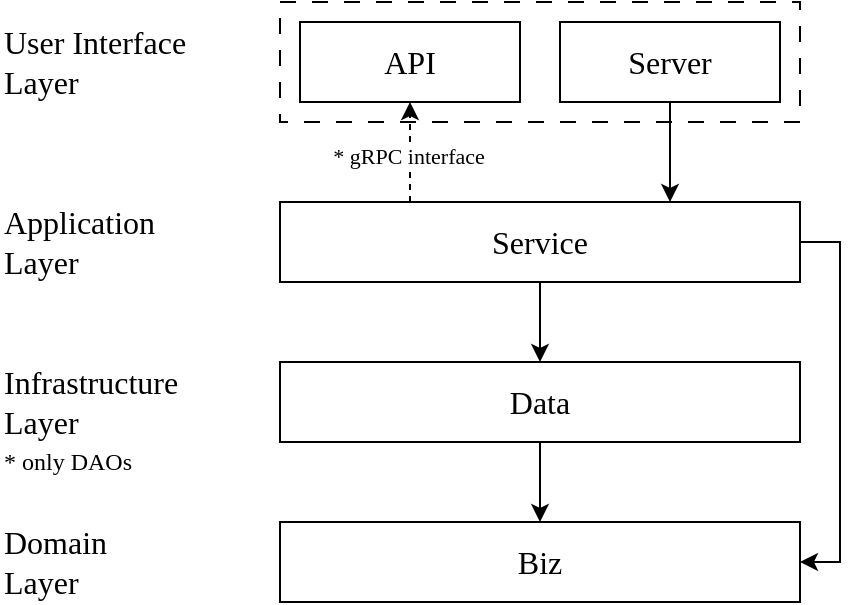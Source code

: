 <mxfile version="28.0.6">
  <diagram name="第 1 页" id="qSZFYG2kSmfp3DkHucBM">
    <mxGraphModel dx="1554" dy="914" grid="1" gridSize="10" guides="1" tooltips="1" connect="1" arrows="1" fold="1" page="1" pageScale="1" pageWidth="827" pageHeight="1169" math="0" shadow="0">
      <root>
        <mxCell id="0" />
        <mxCell id="1" parent="0" />
        <mxCell id="J3TVIsSFj8DeQbO7fkDb-45" value="" style="group;labelBackgroundColor=none;rounded=0;fontFamily=Go;" parent="1" vertex="1" connectable="0">
          <mxGeometry x="130" y="350" width="400" height="40" as="geometry" />
        </mxCell>
        <mxCell id="J3TVIsSFj8DeQbO7fkDb-3" value="&lt;font style=&quot;font-size: 16px;&quot;&gt;Service&lt;/font&gt;" style="rounded=0;whiteSpace=wrap;html=1;fontFamily=Go;labelBackgroundColor=none;" parent="J3TVIsSFj8DeQbO7fkDb-45" vertex="1">
          <mxGeometry x="140" width="260" height="40" as="geometry" />
        </mxCell>
        <mxCell id="J3TVIsSFj8DeQbO7fkDb-25" value="&lt;font&gt;&lt;span style=&quot;font-size: 16px;&quot;&gt;Application&lt;/span&gt;&lt;/font&gt;&lt;div&gt;&lt;font&gt;&lt;span style=&quot;font-size: 16px;&quot;&gt;Layer&lt;/span&gt;&lt;/font&gt;&lt;/div&gt;" style="text;html=1;align=left;verticalAlign=middle;whiteSpace=wrap;rounded=0;fontFamily=Go;labelBackgroundColor=none;" parent="J3TVIsSFj8DeQbO7fkDb-45" vertex="1">
          <mxGeometry width="110" height="40" as="geometry" />
        </mxCell>
        <mxCell id="J3TVIsSFj8DeQbO7fkDb-46" value="" style="group;labelBackgroundColor=none;rounded=0;fontFamily=Go;" parent="1" vertex="1" connectable="0">
          <mxGeometry x="130" y="510" width="400" height="40" as="geometry" />
        </mxCell>
        <mxCell id="J3TVIsSFj8DeQbO7fkDb-6" value="&lt;font style=&quot;font-size: 16px;&quot;&gt;Biz&lt;/font&gt;" style="rounded=0;whiteSpace=wrap;html=1;fontFamily=Go;labelBackgroundColor=none;" parent="J3TVIsSFj8DeQbO7fkDb-46" vertex="1">
          <mxGeometry x="140" width="260" height="40" as="geometry" />
        </mxCell>
        <mxCell id="J3TVIsSFj8DeQbO7fkDb-26" value="&lt;font&gt;&lt;span style=&quot;font-size: 16px;&quot;&gt;Domain&lt;/span&gt;&lt;/font&gt;&lt;div&gt;&lt;font&gt;&lt;span style=&quot;font-size: 16px;&quot;&gt;Layer&lt;/span&gt;&lt;/font&gt;&lt;/div&gt;" style="text;html=1;align=left;verticalAlign=middle;whiteSpace=wrap;rounded=0;fontFamily=Go;labelBackgroundColor=none;" parent="J3TVIsSFj8DeQbO7fkDb-46" vertex="1">
          <mxGeometry width="110" height="40" as="geometry" />
        </mxCell>
        <mxCell id="J3TVIsSFj8DeQbO7fkDb-19" value="" style="rounded=0;whiteSpace=wrap;html=1;fillColor=none;dashed=1;dashPattern=8 8;fontFamily=Go;labelBackgroundColor=none;container=0;" parent="1" vertex="1">
          <mxGeometry x="270" y="250" width="260" height="60" as="geometry" />
        </mxCell>
        <mxCell id="J3TVIsSFj8DeQbO7fkDb-1" value="&lt;font style=&quot;font-size: 16px;&quot;&gt;API&lt;/font&gt;" style="rounded=0;whiteSpace=wrap;html=1;fontFamily=Go;labelBackgroundColor=none;" parent="1" vertex="1">
          <mxGeometry x="280" y="260" width="110" height="40" as="geometry" />
        </mxCell>
        <mxCell id="J3TVIsSFj8DeQbO7fkDb-22" value="&lt;font&gt;&lt;span style=&quot;font-size: 16px;&quot;&gt;User Interface&lt;/span&gt;&lt;/font&gt;&lt;div&gt;&lt;font&gt;&lt;span style=&quot;font-size: 16px;&quot;&gt;Layer&lt;/span&gt;&lt;/font&gt;&lt;/div&gt;" style="text;html=1;align=left;verticalAlign=middle;whiteSpace=wrap;rounded=0;fontFamily=Go;labelBackgroundColor=none;" parent="1" vertex="1">
          <mxGeometry x="130" y="260" width="110" height="40" as="geometry" />
        </mxCell>
        <mxCell id="J3TVIsSFj8DeQbO7fkDb-55" style="edgeStyle=orthogonalEdgeStyle;orthogonalLoop=1;jettySize=auto;html=1;exitX=0.5;exitY=1;exitDx=0;exitDy=0;entryX=0.75;entryY=0;entryDx=0;entryDy=0;fontFamily=Go;" parent="1" source="J3TVIsSFj8DeQbO7fkDb-2" target="J3TVIsSFj8DeQbO7fkDb-3" edge="1">
          <mxGeometry relative="1" as="geometry" />
        </mxCell>
        <mxCell id="J3TVIsSFj8DeQbO7fkDb-2" value="&lt;font style=&quot;font-size: 16px;&quot;&gt;Server&lt;/font&gt;" style="rounded=0;whiteSpace=wrap;html=1;fontFamily=Go;labelBackgroundColor=none;" parent="1" vertex="1">
          <mxGeometry x="410" y="260" width="110" height="40" as="geometry" />
        </mxCell>
        <mxCell id="J3TVIsSFj8DeQbO7fkDb-58" style="edgeStyle=orthogonalEdgeStyle;orthogonalLoop=1;jettySize=auto;html=1;exitX=0.5;exitY=1;exitDx=0;exitDy=0;entryX=0.5;entryY=0;entryDx=0;entryDy=0;fontFamily=Go;" parent="1" source="J3TVIsSFj8DeQbO7fkDb-9" target="J3TVIsSFj8DeQbO7fkDb-6" edge="1">
          <mxGeometry relative="1" as="geometry" />
        </mxCell>
        <mxCell id="J3TVIsSFj8DeQbO7fkDb-9" value="&lt;font style=&quot;font-size: 16px;&quot;&gt;Data&lt;/font&gt;" style="rounded=0;whiteSpace=wrap;html=1;fontFamily=Go;labelBackgroundColor=none;" parent="1" vertex="1">
          <mxGeometry x="270" y="430" width="260" height="40" as="geometry" />
        </mxCell>
        <mxCell id="J3TVIsSFj8DeQbO7fkDb-21" value="&lt;font style=&quot;font-size: 16px;&quot;&gt;Infrastructure&lt;/font&gt;&lt;div&gt;&lt;font style=&quot;font-size: 16px;&quot;&gt;Layer&lt;/font&gt;&lt;/div&gt;" style="text;html=1;align=left;verticalAlign=middle;whiteSpace=wrap;rounded=0;fontFamily=Go;labelBackgroundColor=none;" parent="1" vertex="1">
          <mxGeometry x="130" y="430" width="110" height="40" as="geometry" />
        </mxCell>
        <mxCell id="J3TVIsSFj8DeQbO7fkDb-56" style="edgeStyle=orthogonalEdgeStyle;orthogonalLoop=1;jettySize=auto;html=1;exitX=1;exitY=0.5;exitDx=0;exitDy=0;entryX=1;entryY=0.5;entryDx=0;entryDy=0;rounded=0;curved=0;fontFamily=Go;" parent="1" source="J3TVIsSFj8DeQbO7fkDb-3" target="J3TVIsSFj8DeQbO7fkDb-6" edge="1">
          <mxGeometry relative="1" as="geometry" />
        </mxCell>
        <mxCell id="J3TVIsSFj8DeQbO7fkDb-57" style="edgeStyle=orthogonalEdgeStyle;orthogonalLoop=1;jettySize=auto;html=1;exitX=0.5;exitY=1;exitDx=0;exitDy=0;entryX=0.5;entryY=0;entryDx=0;entryDy=0;fontFamily=Go;" parent="1" source="J3TVIsSFj8DeQbO7fkDb-3" target="J3TVIsSFj8DeQbO7fkDb-9" edge="1">
          <mxGeometry relative="1" as="geometry" />
        </mxCell>
        <mxCell id="J3TVIsSFj8DeQbO7fkDb-59" style="edgeStyle=orthogonalEdgeStyle;orthogonalLoop=1;jettySize=auto;html=1;exitX=0.25;exitY=0;exitDx=0;exitDy=0;entryX=0.5;entryY=1;entryDx=0;entryDy=0;dashed=1;fontFamily=Go;" parent="1" source="J3TVIsSFj8DeQbO7fkDb-3" target="J3TVIsSFj8DeQbO7fkDb-1" edge="1">
          <mxGeometry relative="1" as="geometry" />
        </mxCell>
        <mxCell id="J3TVIsSFj8DeQbO7fkDb-60" value="* gRPC interface" style="edgeLabel;html=1;align=center;verticalAlign=middle;resizable=0;points=[];fontFamily=Go;" parent="J3TVIsSFj8DeQbO7fkDb-59" vertex="1" connectable="0">
          <mxGeometry x="-0.088" y="1" relative="1" as="geometry">
            <mxPoint as="offset" />
          </mxGeometry>
        </mxCell>
        <mxCell id="J3TVIsSFj8DeQbO7fkDb-61" value="&lt;font face=&quot;Go&quot;&gt;* only DAOs&lt;/font&gt;" style="text;html=1;align=left;verticalAlign=middle;whiteSpace=wrap;rounded=0;" parent="1" vertex="1">
          <mxGeometry x="130" y="470" width="100" height="20" as="geometry" />
        </mxCell>
      </root>
    </mxGraphModel>
  </diagram>
</mxfile>
